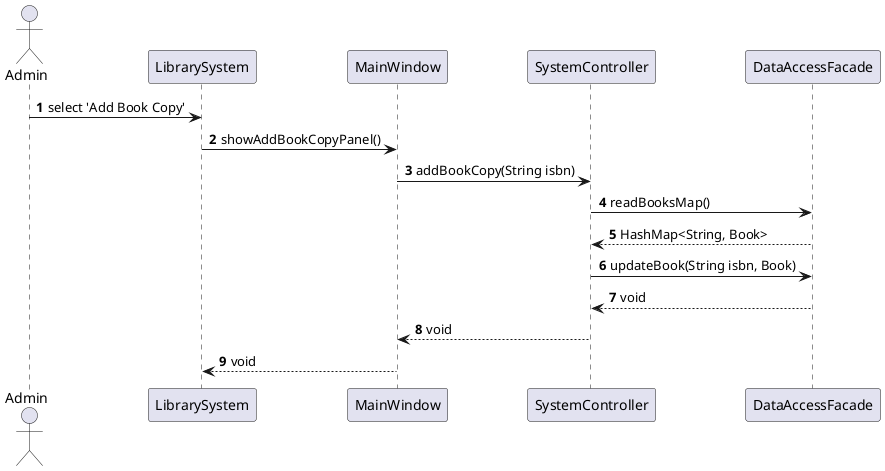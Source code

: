 @startuml
autonumber
actor Admin as A
participant "LibrarySystem" as LS
participant "MainWindow" as MW
participant "SystemController" as SC
participant "DataAccessFacade" as DAF

A -> LS : select 'Add Book Copy'
LS -> MW : showAddBookCopyPanel()
MW -> SC : addBookCopy(String isbn)
SC -> DAF : readBooksMap()
DAF --> SC : HashMap<String, Book>
SC -> DAF : updateBook(String isbn, Book)
DAF --> SC : void
SC --> MW : void
MW --> LS : void

@enduml